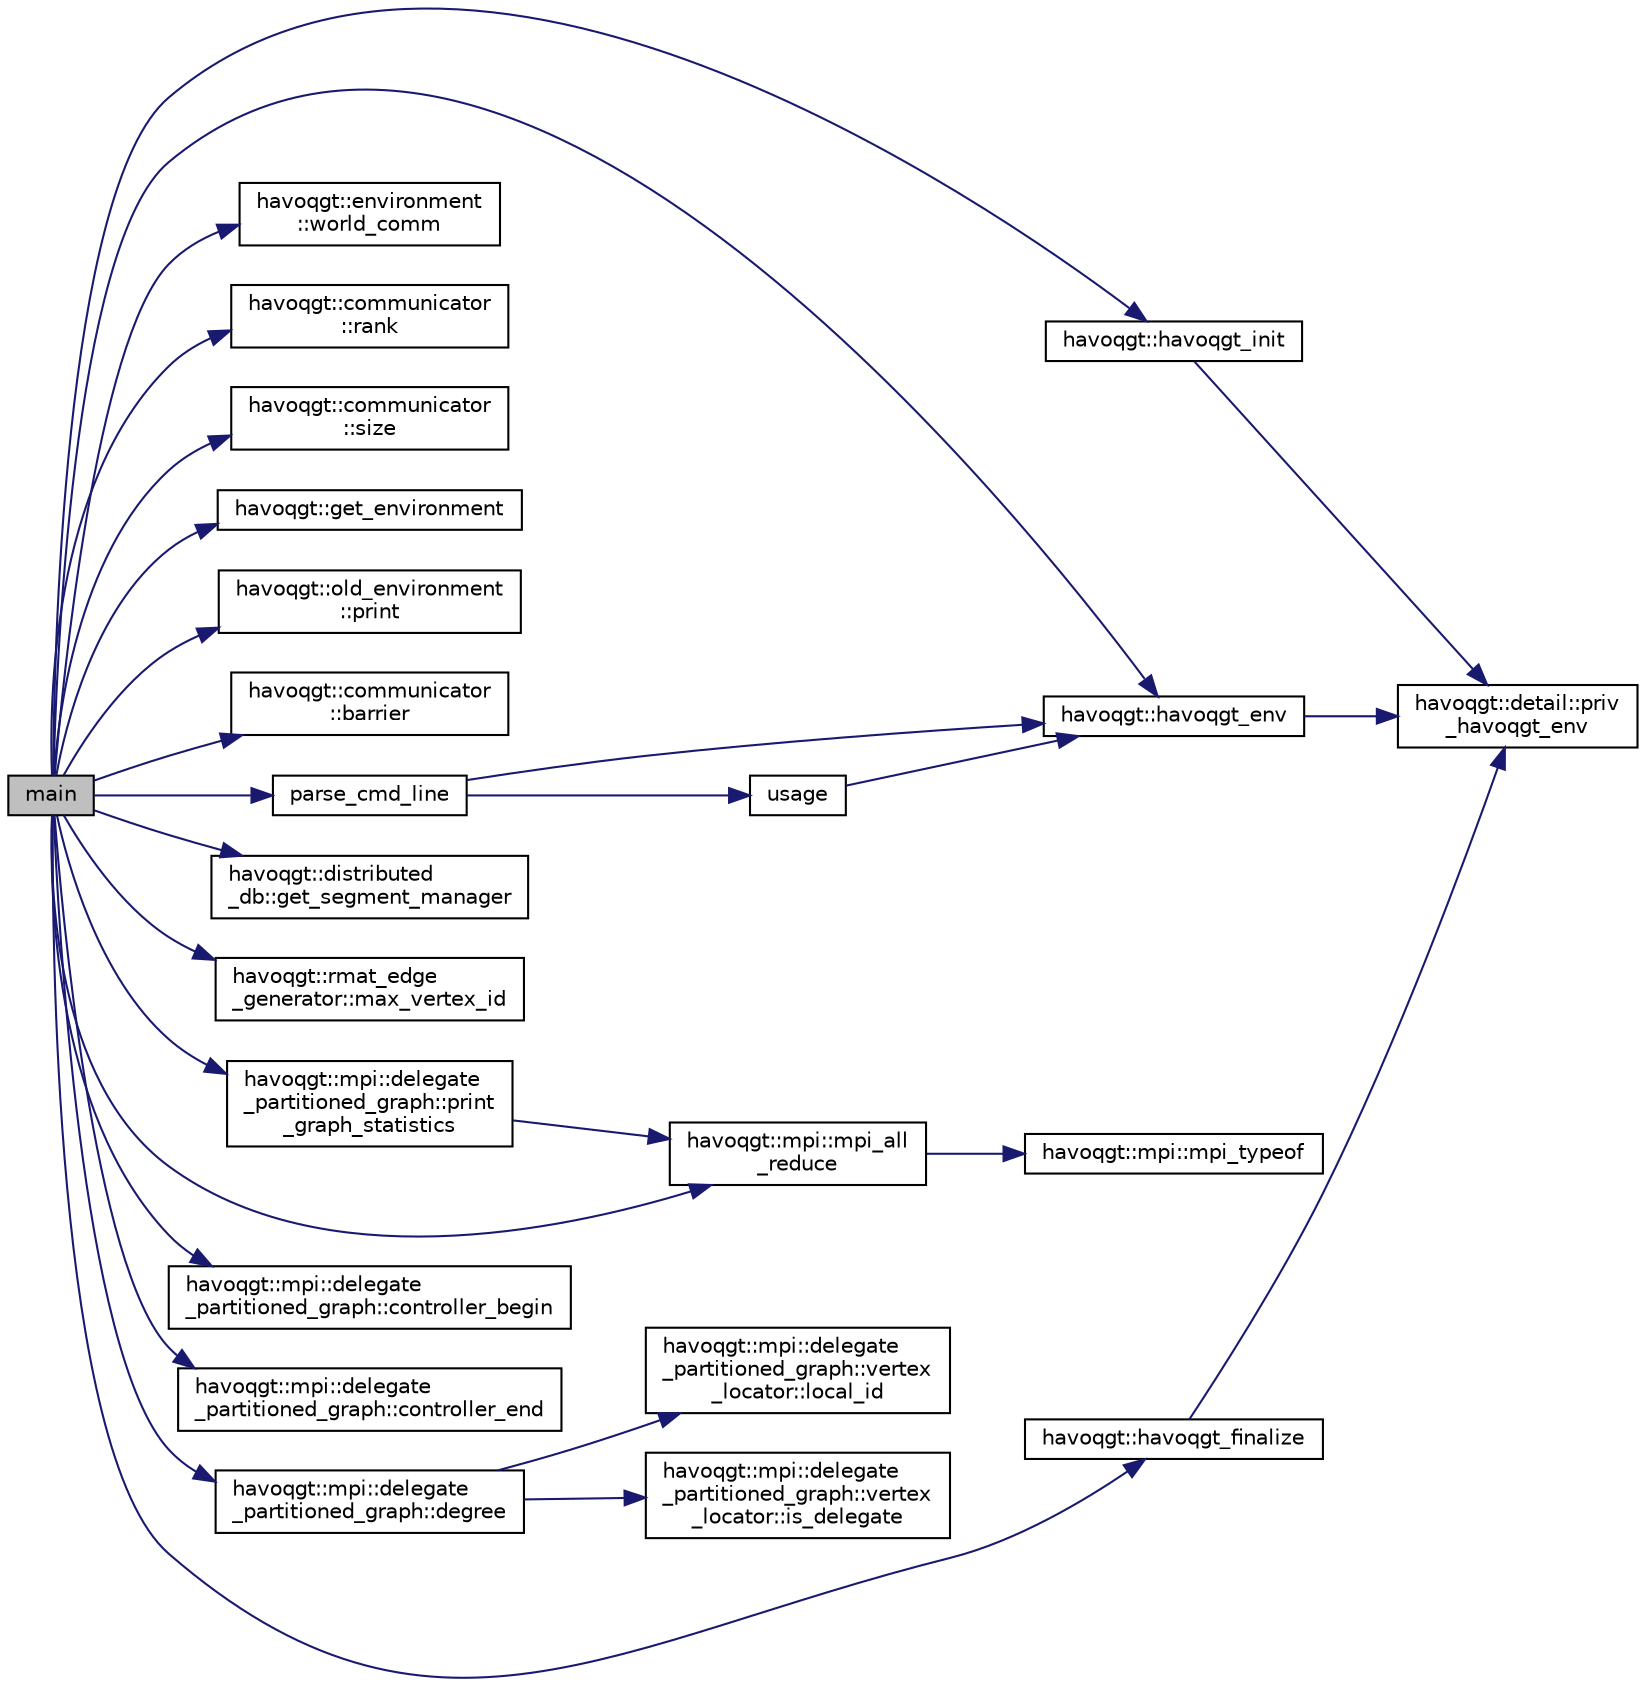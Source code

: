 digraph "main"
{
  edge [fontname="Helvetica",fontsize="10",labelfontname="Helvetica",labelfontsize="10"];
  node [fontname="Helvetica",fontsize="10",shape=record];
  rankdir="LR";
  Node1 [label="main",height=0.2,width=0.4,color="black", fillcolor="grey75", style="filled", fontcolor="black"];
  Node1 -> Node2 [color="midnightblue",fontsize="10",style="solid",fontname="Helvetica"];
  Node2 [label="havoqgt::havoqgt_init",height=0.2,width=0.4,color="black", fillcolor="white", style="filled",URL="$namespacehavoqgt.html#aec12db39f920ee93f801ddb760dfe00d"];
  Node2 -> Node3 [color="midnightblue",fontsize="10",style="solid",fontname="Helvetica"];
  Node3 [label="havoqgt::detail::priv\l_havoqgt_env",height=0.2,width=0.4,color="black", fillcolor="white", style="filled",URL="$namespacehavoqgt_1_1detail.html#a3cd5562c4e10f83bafa40e89d3b7b2b0"];
  Node1 -> Node4 [color="midnightblue",fontsize="10",style="solid",fontname="Helvetica"];
  Node4 [label="havoqgt::havoqgt_env",height=0.2,width=0.4,color="black", fillcolor="white", style="filled",URL="$namespacehavoqgt.html#aa3e532abe3c65ada00365ac614efc50c"];
  Node4 -> Node3 [color="midnightblue",fontsize="10",style="solid",fontname="Helvetica"];
  Node1 -> Node5 [color="midnightblue",fontsize="10",style="solid",fontname="Helvetica"];
  Node5 [label="havoqgt::environment\l::world_comm",height=0.2,width=0.4,color="black", fillcolor="white", style="filled",URL="$classhavoqgt_1_1environment.html#a783f4b22a2f5963014713deff603b84b"];
  Node1 -> Node6 [color="midnightblue",fontsize="10",style="solid",fontname="Helvetica"];
  Node6 [label="havoqgt::communicator\l::rank",height=0.2,width=0.4,color="black", fillcolor="white", style="filled",URL="$classhavoqgt_1_1communicator.html#a147a2b60f38acabed02cd5e7b73c8629"];
  Node1 -> Node7 [color="midnightblue",fontsize="10",style="solid",fontname="Helvetica"];
  Node7 [label="havoqgt::communicator\l::size",height=0.2,width=0.4,color="black", fillcolor="white", style="filled",URL="$classhavoqgt_1_1communicator.html#af986a4081cfb8a0eadb1a11ee32b762d"];
  Node1 -> Node8 [color="midnightblue",fontsize="10",style="solid",fontname="Helvetica"];
  Node8 [label="havoqgt::get_environment",height=0.2,width=0.4,color="black", fillcolor="white", style="filled",URL="$namespacehavoqgt.html#a59453bd14d37040c1394d1e346acf0b7"];
  Node1 -> Node9 [color="midnightblue",fontsize="10",style="solid",fontname="Helvetica"];
  Node9 [label="havoqgt::old_environment\l::print",height=0.2,width=0.4,color="black", fillcolor="white", style="filled",URL="$classhavoqgt_1_1old__environment.html#a44df283c4bb630755d3849d462290512"];
  Node1 -> Node10 [color="midnightblue",fontsize="10",style="solid",fontname="Helvetica"];
  Node10 [label="havoqgt::communicator\l::barrier",height=0.2,width=0.4,color="black", fillcolor="white", style="filled",URL="$classhavoqgt_1_1communicator.html#a21fc81e50f07e6999cd8735b1617acec"];
  Node1 -> Node11 [color="midnightblue",fontsize="10",style="solid",fontname="Helvetica"];
  Node11 [label="parse_cmd_line",height=0.2,width=0.4,color="black", fillcolor="white", style="filled",URL="$generate__rmat_8cpp.html#af305af0e1d981b0ecb512f1f8953e7ce"];
  Node11 -> Node4 [color="midnightblue",fontsize="10",style="solid",fontname="Helvetica"];
  Node11 -> Node12 [color="midnightblue",fontsize="10",style="solid",fontname="Helvetica"];
  Node12 [label="usage",height=0.2,width=0.4,color="black", fillcolor="white", style="filled",URL="$generate__rmat_8cpp.html#a2ef30c42cbc289d899a8be5d2d8f77d0"];
  Node12 -> Node4 [color="midnightblue",fontsize="10",style="solid",fontname="Helvetica"];
  Node1 -> Node13 [color="midnightblue",fontsize="10",style="solid",fontname="Helvetica"];
  Node13 [label="havoqgt::distributed\l_db::get_segment_manager",height=0.2,width=0.4,color="black", fillcolor="white", style="filled",URL="$classhavoqgt_1_1distributed__db.html#a18be0fa87bac528b1470df6705cf0760"];
  Node1 -> Node14 [color="midnightblue",fontsize="10",style="solid",fontname="Helvetica"];
  Node14 [label="havoqgt::rmat_edge\l_generator::max_vertex_id",height=0.2,width=0.4,color="black", fillcolor="white", style="filled",URL="$classhavoqgt_1_1rmat__edge__generator.html#a82de7f2a9d6c428f7ba2ef70b07dc10f"];
  Node1 -> Node15 [color="midnightblue",fontsize="10",style="solid",fontname="Helvetica"];
  Node15 [label="havoqgt::mpi::delegate\l_partitioned_graph::print\l_graph_statistics",height=0.2,width=0.4,color="black", fillcolor="white", style="filled",URL="$classhavoqgt_1_1mpi_1_1delegate__partitioned__graph.html#aba2444002cfbef47e95c56880bf2f9d2"];
  Node15 -> Node16 [color="midnightblue",fontsize="10",style="solid",fontname="Helvetica"];
  Node16 [label="havoqgt::mpi::mpi_all\l_reduce",height=0.2,width=0.4,color="black", fillcolor="white", style="filled",URL="$namespacehavoqgt_1_1mpi.html#affa92d59ec8849eb0e9882c4e2f53576"];
  Node16 -> Node17 [color="midnightblue",fontsize="10",style="solid",fontname="Helvetica"];
  Node17 [label="havoqgt::mpi::mpi_typeof",height=0.2,width=0.4,color="black", fillcolor="white", style="filled",URL="$namespacehavoqgt_1_1mpi.html#aabf02ed62a89a1d57ec2a3905a238ac3"];
  Node1 -> Node18 [color="midnightblue",fontsize="10",style="solid",fontname="Helvetica"];
  Node18 [label="havoqgt::mpi::delegate\l_partitioned_graph::controller_begin",height=0.2,width=0.4,color="black", fillcolor="white", style="filled",URL="$classhavoqgt_1_1mpi_1_1delegate__partitioned__graph.html#aea7eb578b9dfe7985ad7a757a4730cb7"];
  Node1 -> Node19 [color="midnightblue",fontsize="10",style="solid",fontname="Helvetica"];
  Node19 [label="havoqgt::mpi::delegate\l_partitioned_graph::controller_end",height=0.2,width=0.4,color="black", fillcolor="white", style="filled",URL="$classhavoqgt_1_1mpi_1_1delegate__partitioned__graph.html#ae62cf84745af793876ffa5ce86814336"];
  Node1 -> Node20 [color="midnightblue",fontsize="10",style="solid",fontname="Helvetica"];
  Node20 [label="havoqgt::mpi::delegate\l_partitioned_graph::degree",height=0.2,width=0.4,color="black", fillcolor="white", style="filled",URL="$classhavoqgt_1_1mpi_1_1delegate__partitioned__graph.html#a2dd04c66375b5ad2343bb93ead4e5ddb",tooltip="Returns the degree of a vertex. "];
  Node20 -> Node21 [color="midnightblue",fontsize="10",style="solid",fontname="Helvetica"];
  Node21 [label="havoqgt::mpi::delegate\l_partitioned_graph::vertex\l_locator::local_id",height=0.2,width=0.4,color="black", fillcolor="white", style="filled",URL="$classhavoqgt_1_1mpi_1_1delegate__partitioned__graph_1_1vertex__locator.html#a40da45a2da0f012d1bb100e95bcf5f63"];
  Node20 -> Node22 [color="midnightblue",fontsize="10",style="solid",fontname="Helvetica"];
  Node22 [label="havoqgt::mpi::delegate\l_partitioned_graph::vertex\l_locator::is_delegate",height=0.2,width=0.4,color="black", fillcolor="white", style="filled",URL="$classhavoqgt_1_1mpi_1_1delegate__partitioned__graph_1_1vertex__locator.html#ac5584a2e84885feffba8761ea6c2d273"];
  Node1 -> Node16 [color="midnightblue",fontsize="10",style="solid",fontname="Helvetica"];
  Node1 -> Node23 [color="midnightblue",fontsize="10",style="solid",fontname="Helvetica"];
  Node23 [label="havoqgt::havoqgt_finalize",height=0.2,width=0.4,color="black", fillcolor="white", style="filled",URL="$namespacehavoqgt.html#a0878465d86252423153133ec6a61c646"];
  Node23 -> Node3 [color="midnightblue",fontsize="10",style="solid",fontname="Helvetica"];
}
